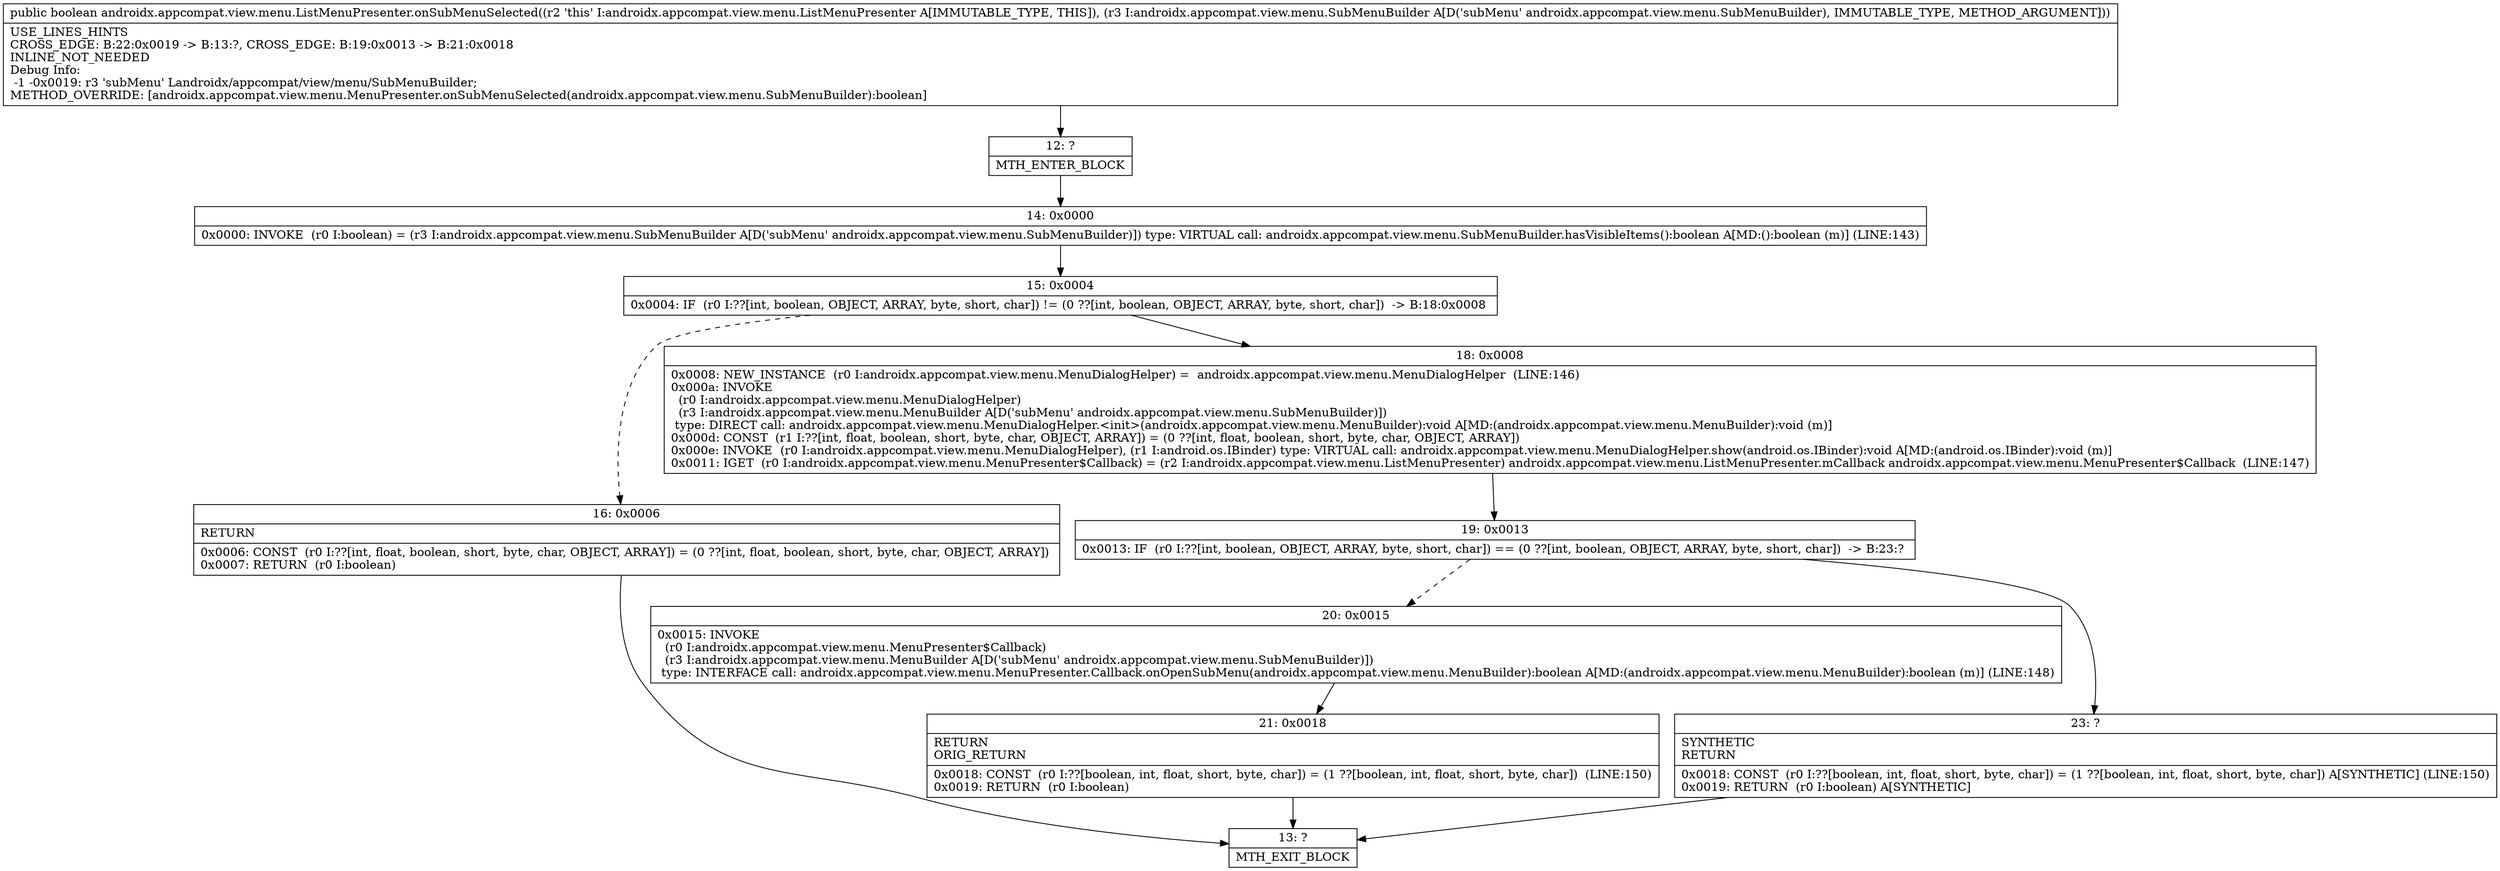 digraph "CFG forandroidx.appcompat.view.menu.ListMenuPresenter.onSubMenuSelected(Landroidx\/appcompat\/view\/menu\/SubMenuBuilder;)Z" {
Node_12 [shape=record,label="{12\:\ ?|MTH_ENTER_BLOCK\l}"];
Node_14 [shape=record,label="{14\:\ 0x0000|0x0000: INVOKE  (r0 I:boolean) = (r3 I:androidx.appcompat.view.menu.SubMenuBuilder A[D('subMenu' androidx.appcompat.view.menu.SubMenuBuilder)]) type: VIRTUAL call: androidx.appcompat.view.menu.SubMenuBuilder.hasVisibleItems():boolean A[MD:():boolean (m)] (LINE:143)\l}"];
Node_15 [shape=record,label="{15\:\ 0x0004|0x0004: IF  (r0 I:??[int, boolean, OBJECT, ARRAY, byte, short, char]) != (0 ??[int, boolean, OBJECT, ARRAY, byte, short, char])  \-\> B:18:0x0008 \l}"];
Node_16 [shape=record,label="{16\:\ 0x0006|RETURN\l|0x0006: CONST  (r0 I:??[int, float, boolean, short, byte, char, OBJECT, ARRAY]) = (0 ??[int, float, boolean, short, byte, char, OBJECT, ARRAY]) \l0x0007: RETURN  (r0 I:boolean) \l}"];
Node_13 [shape=record,label="{13\:\ ?|MTH_EXIT_BLOCK\l}"];
Node_18 [shape=record,label="{18\:\ 0x0008|0x0008: NEW_INSTANCE  (r0 I:androidx.appcompat.view.menu.MenuDialogHelper) =  androidx.appcompat.view.menu.MenuDialogHelper  (LINE:146)\l0x000a: INVOKE  \l  (r0 I:androidx.appcompat.view.menu.MenuDialogHelper)\l  (r3 I:androidx.appcompat.view.menu.MenuBuilder A[D('subMenu' androidx.appcompat.view.menu.SubMenuBuilder)])\l type: DIRECT call: androidx.appcompat.view.menu.MenuDialogHelper.\<init\>(androidx.appcompat.view.menu.MenuBuilder):void A[MD:(androidx.appcompat.view.menu.MenuBuilder):void (m)]\l0x000d: CONST  (r1 I:??[int, float, boolean, short, byte, char, OBJECT, ARRAY]) = (0 ??[int, float, boolean, short, byte, char, OBJECT, ARRAY]) \l0x000e: INVOKE  (r0 I:androidx.appcompat.view.menu.MenuDialogHelper), (r1 I:android.os.IBinder) type: VIRTUAL call: androidx.appcompat.view.menu.MenuDialogHelper.show(android.os.IBinder):void A[MD:(android.os.IBinder):void (m)]\l0x0011: IGET  (r0 I:androidx.appcompat.view.menu.MenuPresenter$Callback) = (r2 I:androidx.appcompat.view.menu.ListMenuPresenter) androidx.appcompat.view.menu.ListMenuPresenter.mCallback androidx.appcompat.view.menu.MenuPresenter$Callback  (LINE:147)\l}"];
Node_19 [shape=record,label="{19\:\ 0x0013|0x0013: IF  (r0 I:??[int, boolean, OBJECT, ARRAY, byte, short, char]) == (0 ??[int, boolean, OBJECT, ARRAY, byte, short, char])  \-\> B:23:? \l}"];
Node_20 [shape=record,label="{20\:\ 0x0015|0x0015: INVOKE  \l  (r0 I:androidx.appcompat.view.menu.MenuPresenter$Callback)\l  (r3 I:androidx.appcompat.view.menu.MenuBuilder A[D('subMenu' androidx.appcompat.view.menu.SubMenuBuilder)])\l type: INTERFACE call: androidx.appcompat.view.menu.MenuPresenter.Callback.onOpenSubMenu(androidx.appcompat.view.menu.MenuBuilder):boolean A[MD:(androidx.appcompat.view.menu.MenuBuilder):boolean (m)] (LINE:148)\l}"];
Node_21 [shape=record,label="{21\:\ 0x0018|RETURN\lORIG_RETURN\l|0x0018: CONST  (r0 I:??[boolean, int, float, short, byte, char]) = (1 ??[boolean, int, float, short, byte, char])  (LINE:150)\l0x0019: RETURN  (r0 I:boolean) \l}"];
Node_23 [shape=record,label="{23\:\ ?|SYNTHETIC\lRETURN\l|0x0018: CONST  (r0 I:??[boolean, int, float, short, byte, char]) = (1 ??[boolean, int, float, short, byte, char]) A[SYNTHETIC] (LINE:150)\l0x0019: RETURN  (r0 I:boolean) A[SYNTHETIC]\l}"];
MethodNode[shape=record,label="{public boolean androidx.appcompat.view.menu.ListMenuPresenter.onSubMenuSelected((r2 'this' I:androidx.appcompat.view.menu.ListMenuPresenter A[IMMUTABLE_TYPE, THIS]), (r3 I:androidx.appcompat.view.menu.SubMenuBuilder A[D('subMenu' androidx.appcompat.view.menu.SubMenuBuilder), IMMUTABLE_TYPE, METHOD_ARGUMENT]))  | USE_LINES_HINTS\lCROSS_EDGE: B:22:0x0019 \-\> B:13:?, CROSS_EDGE: B:19:0x0013 \-\> B:21:0x0018\lINLINE_NOT_NEEDED\lDebug Info:\l  \-1 \-0x0019: r3 'subMenu' Landroidx\/appcompat\/view\/menu\/SubMenuBuilder;\lMETHOD_OVERRIDE: [androidx.appcompat.view.menu.MenuPresenter.onSubMenuSelected(androidx.appcompat.view.menu.SubMenuBuilder):boolean]\l}"];
MethodNode -> Node_12;Node_12 -> Node_14;
Node_14 -> Node_15;
Node_15 -> Node_16[style=dashed];
Node_15 -> Node_18;
Node_16 -> Node_13;
Node_18 -> Node_19;
Node_19 -> Node_20[style=dashed];
Node_19 -> Node_23;
Node_20 -> Node_21;
Node_21 -> Node_13;
Node_23 -> Node_13;
}

